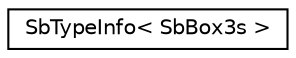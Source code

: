 digraph "Graphical Class Hierarchy"
{
 // LATEX_PDF_SIZE
  edge [fontname="Helvetica",fontsize="10",labelfontname="Helvetica",labelfontsize="10"];
  node [fontname="Helvetica",fontsize="10",shape=record];
  rankdir="LR";
  Node0 [label="SbTypeInfo\< SbBox3s \>",height=0.2,width=0.4,color="black", fillcolor="white", style="filled",URL="$structSbTypeInfo_3_01SbBox3s_01_4.html",tooltip=" "];
}
